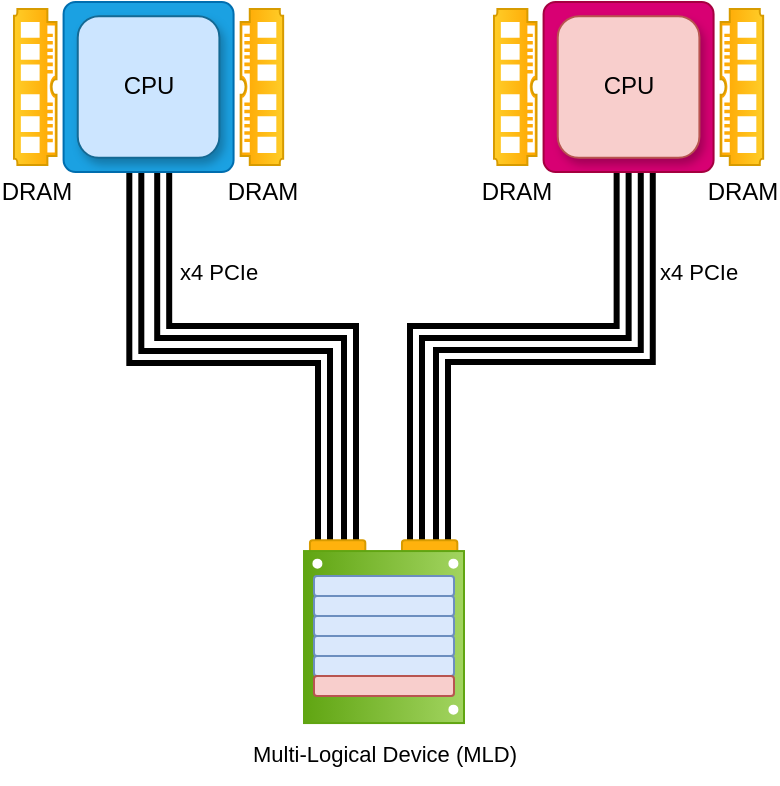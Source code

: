 <mxfile version="24.2.2" type="github">
  <diagram name="Page-1" id="A8W0ZlJkRZm1EOQpJBz_">
    <mxGraphModel dx="1209" dy="807" grid="1" gridSize="10" guides="1" tooltips="1" connect="1" arrows="1" fold="1" page="1" pageScale="1" pageWidth="850" pageHeight="1100" math="0" shadow="0">
      <root>
        <mxCell id="0" />
        <mxCell id="1" parent="0" />
        <mxCell id="siB9gwOaP5ev9PkQdLU9-85" value="" style="shape=link;html=1;rounded=0;entryX=0.586;entryY=0.976;entryDx=0;entryDy=0;entryPerimeter=0;strokeWidth=3;elbow=vertical;width=4;arcSize=20;edgeStyle=elbowEdgeStyle;" parent="1" target="uq200lhuQBNym-ZLv9r4-2" edge="1">
          <mxGeometry width="100" relative="1" as="geometry">
            <mxPoint x="408" y="370" as="sourcePoint" />
            <mxPoint x="408" y="300" as="targetPoint" />
            <Array as="points">
              <mxPoint x="361" y="265" />
            </Array>
          </mxGeometry>
        </mxCell>
        <mxCell id="siB9gwOaP5ev9PkQdLU9-86" value="" style="shape=link;html=1;rounded=0;entryX=0.422;entryY=0.996;entryDx=0;entryDy=0;entryPerimeter=0;strokeWidth=3;elbow=vertical;width=4;arcSize=20;edgeStyle=elbowEdgeStyle;" parent="1" target="uq200lhuQBNym-ZLv9r4-2" edge="1">
          <mxGeometry width="100" relative="1" as="geometry">
            <mxPoint x="395" y="370" as="sourcePoint" />
            <mxPoint x="395" y="300" as="targetPoint" />
          </mxGeometry>
        </mxCell>
        <mxCell id="siB9gwOaP5ev9PkQdLU9-88" value="" style="rounded=1;whiteSpace=wrap;html=1;direction=south;fillColor=#ffb20d;arcSize=7;strokeColor=#d79b00;rotation=90;" parent="1" vertex="1">
          <mxGeometry x="392.0" y="365.139" width="19.64" height="27.68" as="geometry" />
        </mxCell>
        <mxCell id="uq200lhuQBNym-ZLv9r4-198" value="x4 PCIe" style="text;html=1;align=center;verticalAlign=middle;resizable=0;points=[];autosize=1;strokeColor=none;fillColor=none;fontFamily=Helvetica;fontSize=11;fontColor=default;labelBackgroundColor=default;" parent="1" vertex="1">
          <mxGeometry x="312.0" y="220" width="60" height="30" as="geometry" />
        </mxCell>
        <mxCell id="siB9gwOaP5ev9PkQdLU9-84" value="Multi-Logical Device (MLD)" style="text;html=1;align=center;verticalAlign=middle;resizable=0;points=[];autosize=1;strokeColor=none;fillColor=none;fontFamily=Helvetica;fontSize=11;fontColor=default;labelBackgroundColor=default;" parent="1" vertex="1">
          <mxGeometry x="345.0" y="460.53" width="160" height="30" as="geometry" />
        </mxCell>
        <mxCell id="siB9gwOaP5ev9PkQdLU9-87" value="" style="group" parent="1" connectable="0" vertex="1">
          <mxGeometry x="385.0" y="366.999" width="80" height="93.531" as="geometry" />
        </mxCell>
        <mxCell id="voR5KA5s8kXQ4EnJeSKe-6" value="" style="shape=link;html=1;rounded=0;entryX=0.607;entryY=0.994;entryDx=0;entryDy=0;entryPerimeter=0;strokeWidth=3;elbow=vertical;width=4;arcSize=20;edgeStyle=elbowEdgeStyle;" parent="siB9gwOaP5ev9PkQdLU9-87" target="siB9gwOaP5ev9PkQdLU9-108" edge="1">
          <mxGeometry width="100" relative="1" as="geometry">
            <mxPoint x="69.0" y="3.001" as="sourcePoint" />
            <mxPoint x="69.0" y="-66.999" as="targetPoint" />
          </mxGeometry>
        </mxCell>
        <mxCell id="voR5KA5s8kXQ4EnJeSKe-7" value="" style="shape=link;html=1;rounded=0;entryX=0.465;entryY=0.999;entryDx=0;entryDy=0;entryPerimeter=0;strokeWidth=3;elbow=vertical;width=4;arcSize=20;edgeStyle=elbowEdgeStyle;" parent="siB9gwOaP5ev9PkQdLU9-87" target="siB9gwOaP5ev9PkQdLU9-108" edge="1">
          <mxGeometry width="100" relative="1" as="geometry">
            <mxPoint x="56.0" y="3.001" as="sourcePoint" />
            <mxPoint x="56.0" y="-66.999" as="targetPoint" />
            <Array as="points">
              <mxPoint x="107" y="-102" />
            </Array>
          </mxGeometry>
        </mxCell>
        <mxCell id="voR5KA5s8kXQ4EnJeSKe-8" value="" style="rounded=1;whiteSpace=wrap;html=1;direction=south;fillColor=#ffb20d;arcSize=7;strokeColor=#d79b00;rotation=90;" parent="siB9gwOaP5ev9PkQdLU9-87" vertex="1">
          <mxGeometry x="53" y="-1.86" width="19.64" height="27.68" as="geometry" />
        </mxCell>
        <mxCell id="siB9gwOaP5ev9PkQdLU9-89" value="" style="rounded=0;whiteSpace=wrap;html=1;strokeWidth=1;fillColor=#a2d460;strokeColor=#60a512;fontSize=10;gradientColor=#60a512;rotation=90;" parent="siB9gwOaP5ev9PkQdLU9-87" vertex="1">
          <mxGeometry x="-3.0" y="10.531" width="86" height="80" as="geometry" />
        </mxCell>
        <mxCell id="siB9gwOaP5ev9PkQdLU9-90" value="" style="ellipse;whiteSpace=wrap;html=1;aspect=fixed;strokeWidth=3;shadow=0;strokeColor=#ffffff;rotation=90;" parent="siB9gwOaP5ev9PkQdLU9-87" vertex="1">
          <mxGeometry x="73.71" y="12.821" width="2" height="2" as="geometry" />
        </mxCell>
        <mxCell id="siB9gwOaP5ev9PkQdLU9-91" value="" style="ellipse;whiteSpace=wrap;html=1;aspect=fixed;strokeWidth=3;shadow=0;strokeColor=#ffffff;rotation=90;" parent="siB9gwOaP5ev9PkQdLU9-87" vertex="1">
          <mxGeometry x="73.71" y="85.821" width="2" height="2" as="geometry" />
        </mxCell>
        <mxCell id="siB9gwOaP5ev9PkQdLU9-92" value="" style="ellipse;whiteSpace=wrap;html=1;aspect=fixed;strokeWidth=3;shadow=0;strokeColor=#ffffff;rotation=90;" parent="siB9gwOaP5ev9PkQdLU9-87" vertex="1">
          <mxGeometry x="5.71" y="12.821" width="2" height="2" as="geometry" />
        </mxCell>
        <mxCell id="siB9gwOaP5ev9PkQdLU9-93" value="" style="ellipse;whiteSpace=wrap;html=1;aspect=fixed;strokeWidth=3;shadow=0;strokeColor=#ffffff;rotation=90;" parent="siB9gwOaP5ev9PkQdLU9-87" vertex="1">
          <mxGeometry x="102.71" y="93.531" width="2" height="2" as="geometry" />
        </mxCell>
        <mxCell id="siB9gwOaP5ev9PkQdLU9-94" value="" style="rounded=1;whiteSpace=wrap;html=1;fillColor=#dae8fc;strokeColor=#6c8ebf;" parent="siB9gwOaP5ev9PkQdLU9-87" vertex="1">
          <mxGeometry x="5" y="20" width="70" height="10" as="geometry" />
        </mxCell>
        <mxCell id="siB9gwOaP5ev9PkQdLU9-95" value="" style="rounded=1;whiteSpace=wrap;html=1;fillColor=#dae8fc;strokeColor=#6c8ebf;" parent="siB9gwOaP5ev9PkQdLU9-87" vertex="1">
          <mxGeometry x="5" y="30" width="70" height="10" as="geometry" />
        </mxCell>
        <mxCell id="siB9gwOaP5ev9PkQdLU9-96" value="" style="rounded=1;whiteSpace=wrap;html=1;fillColor=#dae8fc;strokeColor=#6c8ebf;" parent="siB9gwOaP5ev9PkQdLU9-87" vertex="1">
          <mxGeometry x="5" y="40" width="70" height="10" as="geometry" />
        </mxCell>
        <mxCell id="siB9gwOaP5ev9PkQdLU9-97" value="" style="rounded=1;whiteSpace=wrap;html=1;fillColor=#dae8fc;strokeColor=#6c8ebf;" parent="siB9gwOaP5ev9PkQdLU9-87" vertex="1">
          <mxGeometry x="5" y="50" width="70" height="10" as="geometry" />
        </mxCell>
        <mxCell id="siB9gwOaP5ev9PkQdLU9-98" value="" style="rounded=1;whiteSpace=wrap;html=1;fillColor=#dae8fc;strokeColor=#6c8ebf;" parent="siB9gwOaP5ev9PkQdLU9-87" vertex="1">
          <mxGeometry x="5" y="60" width="70" height="10" as="geometry" />
        </mxCell>
        <mxCell id="siB9gwOaP5ev9PkQdLU9-99" value="" style="rounded=1;whiteSpace=wrap;html=1;fillColor=#f8cecc;strokeColor=#b85450;" parent="siB9gwOaP5ev9PkQdLU9-87" vertex="1">
          <mxGeometry x="5" y="70" width="70" height="10" as="geometry" />
        </mxCell>
        <mxCell id="siB9gwOaP5ev9PkQdLU9-102" value="" style="group" parent="1" vertex="1" connectable="0">
          <mxGeometry x="240" y="100" width="134.58" height="85" as="geometry" />
        </mxCell>
        <mxCell id="uq200lhuQBNym-ZLv9r4-11" value="" style="group;fillColor=default;gradientColor=none;strokeColor=none;" parent="siB9gwOaP5ev9PkQdLU9-102" connectable="0" vertex="1">
          <mxGeometry x="24.791" width="84.998" height="85" as="geometry" />
        </mxCell>
        <mxCell id="uq200lhuQBNym-ZLv9r4-2" value="" style="rounded=1;whiteSpace=wrap;html=1;arcSize=7;fillColor=#1ba1e2;strokeColor=#006EAF;fontColor=#ffffff;" parent="uq200lhuQBNym-ZLv9r4-11" vertex="1">
          <mxGeometry width="84.998" height="85" as="geometry" />
        </mxCell>
        <mxCell id="uq200lhuQBNym-ZLv9r4-3" value="CPU" style="rounded=1;whiteSpace=wrap;html=1;fillColor=#cce5ff;strokeColor=#146994;shadow=1;" parent="uq200lhuQBNym-ZLv9r4-11" vertex="1">
          <mxGeometry x="7.083" y="7.083" width="70.832" height="70.833" as="geometry" />
        </mxCell>
        <mxCell id="uq200lhuQBNym-ZLv9r4-13" value="DRAM" style="pointerEvents=1;shadow=0;dashed=0;html=1;strokeColor=#d79b00;fillColor=#ffcd28;labelPosition=center;verticalLabelPosition=bottom;verticalAlign=top;align=center;outlineConnect=0;shape=mxgraph.veeam.ram;fillStyle=auto;direction=north;gradientColor=#ffa500;" parent="siB9gwOaP5ev9PkQdLU9-102" vertex="1">
          <mxGeometry y="3.542" width="21.249" height="77.917" as="geometry" />
        </mxCell>
        <mxCell id="uq200lhuQBNym-ZLv9r4-48" value="DRAM" style="pointerEvents=1;shadow=0;dashed=0;html=1;strokeColor=#d79b00;fillColor=#ffcd28;labelPosition=center;verticalLabelPosition=bottom;verticalAlign=top;align=center;outlineConnect=0;shape=mxgraph.veeam.ram;fillStyle=auto;direction=south;gradientColor=#ffa500;flipV=1;" parent="siB9gwOaP5ev9PkQdLU9-102" vertex="1">
          <mxGeometry x="113.331" y="3.542" width="21.249" height="77.917" as="geometry" />
        </mxCell>
        <mxCell id="siB9gwOaP5ev9PkQdLU9-103" value="x4 PCIe" style="text;html=1;align=center;verticalAlign=middle;resizable=0;points=[];autosize=1;strokeColor=none;fillColor=none;fontFamily=Helvetica;fontSize=11;fontColor=default;labelBackgroundColor=default;" parent="1" vertex="1">
          <mxGeometry x="552" y="220" width="60" height="30" as="geometry" />
        </mxCell>
        <mxCell id="siB9gwOaP5ev9PkQdLU9-106" value="" style="group" parent="1" vertex="1" connectable="0">
          <mxGeometry x="480" y="100" width="134.58" height="85" as="geometry" />
        </mxCell>
        <mxCell id="siB9gwOaP5ev9PkQdLU9-107" value="" style="group;fillColor=default;gradientColor=none;strokeColor=none;" parent="siB9gwOaP5ev9PkQdLU9-106" connectable="0" vertex="1">
          <mxGeometry x="24.791" width="84.998" height="85" as="geometry" />
        </mxCell>
        <mxCell id="siB9gwOaP5ev9PkQdLU9-108" value="" style="rounded=1;whiteSpace=wrap;html=1;arcSize=7;fillColor=#d80073;strokeColor=#A50040;fontColor=#ffffff;" parent="siB9gwOaP5ev9PkQdLU9-107" vertex="1">
          <mxGeometry width="84.998" height="85" as="geometry" />
        </mxCell>
        <mxCell id="siB9gwOaP5ev9PkQdLU9-109" value="CPU" style="rounded=1;whiteSpace=wrap;html=1;fillColor=#f8cecc;strokeColor=#b85450;shadow=1;" parent="siB9gwOaP5ev9PkQdLU9-107" vertex="1">
          <mxGeometry x="7.083" y="7.083" width="70.832" height="70.833" as="geometry" />
        </mxCell>
        <mxCell id="siB9gwOaP5ev9PkQdLU9-110" value="DRAM" style="pointerEvents=1;shadow=0;dashed=0;html=1;strokeColor=#d79b00;fillColor=#ffcd28;labelPosition=center;verticalLabelPosition=bottom;verticalAlign=top;align=center;outlineConnect=0;shape=mxgraph.veeam.ram;fillStyle=auto;direction=north;gradientColor=#ffa500;" parent="siB9gwOaP5ev9PkQdLU9-106" vertex="1">
          <mxGeometry y="3.542" width="21.249" height="77.917" as="geometry" />
        </mxCell>
        <mxCell id="siB9gwOaP5ev9PkQdLU9-111" value="DRAM" style="pointerEvents=1;shadow=0;dashed=0;html=1;strokeColor=#d79b00;fillColor=#ffcd28;labelPosition=center;verticalLabelPosition=bottom;verticalAlign=top;align=center;outlineConnect=0;shape=mxgraph.veeam.ram;fillStyle=auto;direction=south;gradientColor=#ffa500;flipV=1;" parent="siB9gwOaP5ev9PkQdLU9-106" vertex="1">
          <mxGeometry x="113.331" y="3.542" width="21.249" height="77.917" as="geometry" />
        </mxCell>
      </root>
    </mxGraphModel>
  </diagram>
</mxfile>

